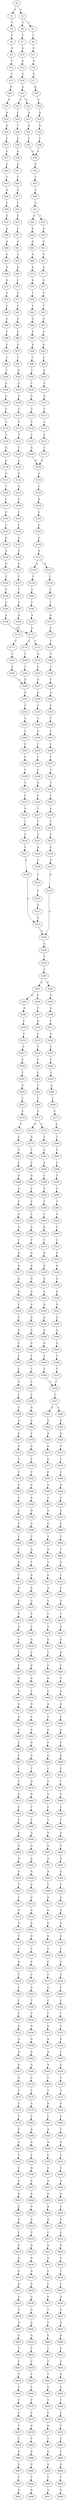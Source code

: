 strict digraph  {
	S0 -> S1 [ label = A ];
	S0 -> S2 [ label = G ];
	S1 -> S3 [ label = C ];
	S2 -> S4 [ label = G ];
	S2 -> S5 [ label = C ];
	S3 -> S6 [ label = T ];
	S4 -> S7 [ label = T ];
	S5 -> S8 [ label = T ];
	S6 -> S9 [ label = A ];
	S7 -> S10 [ label = G ];
	S8 -> S11 [ label = G ];
	S9 -> S12 [ label = T ];
	S10 -> S13 [ label = G ];
	S11 -> S14 [ label = G ];
	S12 -> S15 [ label = T ];
	S13 -> S16 [ label = A ];
	S14 -> S17 [ label = A ];
	S15 -> S18 [ label = G ];
	S16 -> S19 [ label = A ];
	S17 -> S20 [ label = A ];
	S18 -> S21 [ label = G ];
	S19 -> S22 [ label = C ];
	S19 -> S23 [ label = G ];
	S20 -> S24 [ label = G ];
	S21 -> S25 [ label = A ];
	S22 -> S26 [ label = C ];
	S23 -> S27 [ label = A ];
	S24 -> S28 [ label = A ];
	S25 -> S29 [ label = A ];
	S26 -> S30 [ label = T ];
	S27 -> S31 [ label = A ];
	S28 -> S32 [ label = A ];
	S29 -> S33 [ label = C ];
	S30 -> S34 [ label = C ];
	S31 -> S35 [ label = C ];
	S32 -> S36 [ label = C ];
	S33 -> S37 [ label = G ];
	S34 -> S38 [ label = G ];
	S35 -> S39 [ label = G ];
	S36 -> S39 [ label = G ];
	S37 -> S40 [ label = G ];
	S38 -> S41 [ label = G ];
	S39 -> S42 [ label = G ];
	S40 -> S43 [ label = T ];
	S41 -> S44 [ label = C ];
	S42 -> S45 [ label = C ];
	S43 -> S46 [ label = A ];
	S44 -> S47 [ label = A ];
	S45 -> S48 [ label = A ];
	S46 -> S49 [ label = C ];
	S47 -> S50 [ label = C ];
	S48 -> S51 [ label = C ];
	S49 -> S52 [ label = G ];
	S50 -> S53 [ label = G ];
	S51 -> S54 [ label = C ];
	S51 -> S55 [ label = T ];
	S52 -> S56 [ label = A ];
	S53 -> S57 [ label = C ];
	S54 -> S58 [ label = G ];
	S55 -> S59 [ label = G ];
	S56 -> S60 [ label = A ];
	S57 -> S61 [ label = G ];
	S58 -> S62 [ label = G ];
	S59 -> S63 [ label = G ];
	S60 -> S64 [ label = G ];
	S61 -> S65 [ label = C ];
	S62 -> S66 [ label = G ];
	S63 -> S67 [ label = G ];
	S64 -> S68 [ label = A ];
	S65 -> S69 [ label = G ];
	S66 -> S70 [ label = A ];
	S67 -> S71 [ label = A ];
	S68 -> S72 [ label = A ];
	S69 -> S73 [ label = C ];
	S70 -> S74 [ label = A ];
	S71 -> S75 [ label = A ];
	S72 -> S76 [ label = G ];
	S73 -> S77 [ label = G ];
	S74 -> S78 [ label = T ];
	S75 -> S79 [ label = C ];
	S76 -> S80 [ label = T ];
	S77 -> S81 [ label = T ];
	S78 -> S82 [ label = T ];
	S79 -> S83 [ label = T ];
	S80 -> S84 [ label = G ];
	S81 -> S85 [ label = C ];
	S82 -> S86 [ label = G ];
	S83 -> S87 [ label = G ];
	S84 -> S88 [ label = T ];
	S85 -> S89 [ label = G ];
	S86 -> S90 [ label = A ];
	S87 -> S91 [ label = G ];
	S88 -> S92 [ label = C ];
	S89 -> S93 [ label = A ];
	S90 -> S94 [ label = A ];
	S91 -> S95 [ label = A ];
	S92 -> S96 [ label = C ];
	S93 -> S97 [ label = C ];
	S94 -> S98 [ label = C ];
	S95 -> S99 [ label = C ];
	S96 -> S100 [ label = T ];
	S97 -> S101 [ label = G ];
	S98 -> S102 [ label = C ];
	S99 -> S103 [ label = C ];
	S100 -> S104 [ label = G ];
	S101 -> S105 [ label = C ];
	S102 -> S106 [ label = C ];
	S103 -> S107 [ label = C ];
	S104 -> S108 [ label = G ];
	S105 -> S109 [ label = G ];
	S106 -> S110 [ label = G ];
	S107 -> S111 [ label = G ];
	S108 -> S112 [ label = C ];
	S109 -> S113 [ label = C ];
	S110 -> S114 [ label = T ];
	S111 -> S115 [ label = T ];
	S112 -> S116 [ label = C ];
	S113 -> S117 [ label = C ];
	S114 -> S118 [ label = C ];
	S115 -> S119 [ label = C ];
	S116 -> S120 [ label = T ];
	S117 -> S121 [ label = T ];
	S118 -> S122 [ label = T ];
	S119 -> S123 [ label = T ];
	S120 -> S124 [ label = G ];
	S121 -> S125 [ label = C ];
	S122 -> S126 [ label = C ];
	S123 -> S127 [ label = C ];
	S124 -> S128 [ label = G ];
	S125 -> S129 [ label = G ];
	S126 -> S130 [ label = G ];
	S127 -> S130 [ label = G ];
	S128 -> S131 [ label = G ];
	S129 -> S132 [ label = G ];
	S130 -> S133 [ label = G ];
	S131 -> S134 [ label = T ];
	S132 -> S135 [ label = G ];
	S133 -> S136 [ label = C ];
	S134 -> S137 [ label = C ];
	S135 -> S138 [ label = C ];
	S136 -> S139 [ label = A ];
	S137 -> S140 [ label = C ];
	S138 -> S141 [ label = T ];
	S139 -> S142 [ label = C ];
	S140 -> S143 [ label = C ];
	S141 -> S144 [ label = C ];
	S142 -> S145 [ label = C ];
	S143 -> S146 [ label = G ];
	S144 -> S147 [ label = A ];
	S145 -> S148 [ label = G ];
	S146 -> S149 [ label = A ];
	S147 -> S150 [ label = C ];
	S148 -> S151 [ label = A ];
	S149 -> S152 [ label = G ];
	S150 -> S153 [ label = G ];
	S151 -> S154 [ label = G ];
	S151 -> S155 [ label = A ];
	S152 -> S156 [ label = T ];
	S153 -> S157 [ label = T ];
	S154 -> S158 [ label = T ];
	S155 -> S159 [ label = T ];
	S156 -> S160 [ label = C ];
	S157 -> S161 [ label = C ];
	S158 -> S162 [ label = C ];
	S159 -> S163 [ label = G ];
	S160 -> S164 [ label = C ];
	S161 -> S165 [ label = C ];
	S162 -> S166 [ label = C ];
	S163 -> S167 [ label = T ];
	S164 -> S168 [ label = A ];
	S165 -> S169 [ label = A ];
	S166 -> S170 [ label = A ];
	S167 -> S171 [ label = A ];
	S168 -> S172 [ label = G ];
	S169 -> S173 [ label = G ];
	S170 -> S172 [ label = G ];
	S171 -> S174 [ label = G ];
	S172 -> S175 [ label = T ];
	S172 -> S176 [ label = C ];
	S173 -> S177 [ label = C ];
	S174 -> S178 [ label = T ];
	S175 -> S179 [ label = A ];
	S176 -> S180 [ label = T ];
	S177 -> S181 [ label = T ];
	S178 -> S182 [ label = T ];
	S179 -> S183 [ label = G ];
	S180 -> S184 [ label = T ];
	S181 -> S185 [ label = T ];
	S182 -> S186 [ label = T ];
	S183 -> S187 [ label = G ];
	S184 -> S188 [ label = C ];
	S185 -> S188 [ label = C ];
	S186 -> S189 [ label = C ];
	S187 -> S190 [ label = G ];
	S188 -> S191 [ label = A ];
	S189 -> S192 [ label = A ];
	S190 -> S193 [ label = T ];
	S191 -> S194 [ label = C ];
	S192 -> S195 [ label = C ];
	S193 -> S196 [ label = C ];
	S194 -> S197 [ label = G ];
	S195 -> S198 [ label = T ];
	S196 -> S199 [ label = A ];
	S197 -> S200 [ label = C ];
	S198 -> S201 [ label = C ];
	S199 -> S202 [ label = C ];
	S200 -> S203 [ label = C ];
	S201 -> S204 [ label = C ];
	S202 -> S205 [ label = T ];
	S203 -> S206 [ label = C ];
	S204 -> S207 [ label = T ];
	S205 -> S208 [ label = C ];
	S206 -> S209 [ label = T ];
	S207 -> S210 [ label = T ];
	S208 -> S211 [ label = G ];
	S209 -> S212 [ label = T ];
	S210 -> S213 [ label = T ];
	S211 -> S214 [ label = C ];
	S212 -> S215 [ label = C ];
	S213 -> S216 [ label = C ];
	S214 -> S217 [ label = T ];
	S215 -> S218 [ label = A ];
	S216 -> S219 [ label = A ];
	S217 -> S220 [ label = T ];
	S218 -> S221 [ label = T ];
	S219 -> S222 [ label = T ];
	S220 -> S223 [ label = C ];
	S221 -> S224 [ label = C ];
	S222 -> S225 [ label = C ];
	S223 -> S226 [ label = A ];
	S224 -> S227 [ label = C ];
	S225 -> S228 [ label = C ];
	S226 -> S229 [ label = T ];
	S227 -> S230 [ label = A ];
	S228 -> S231 [ label = A ];
	S229 -> S232 [ label = C ];
	S230 -> S233 [ label = G ];
	S231 -> S234 [ label = G ];
	S232 -> S235 [ label = C ];
	S233 -> S236 [ label = A ];
	S234 -> S236 [ label = A ];
	S235 -> S237 [ label = A ];
	S236 -> S238 [ label = A ];
	S237 -> S233 [ label = G ];
	S238 -> S239 [ label = C ];
	S239 -> S240 [ label = C ];
	S240 -> S241 [ label = A ];
	S240 -> S242 [ label = G ];
	S241 -> S243 [ label = G ];
	S241 -> S244 [ label = C ];
	S242 -> S245 [ label = G ];
	S243 -> S246 [ label = A ];
	S244 -> S247 [ label = C ];
	S245 -> S248 [ label = A ];
	S246 -> S249 [ label = C ];
	S247 -> S250 [ label = A ];
	S248 -> S251 [ label = C ];
	S249 -> S252 [ label = T ];
	S250 -> S253 [ label = C ];
	S251 -> S254 [ label = G ];
	S252 -> S255 [ label = C ];
	S253 -> S256 [ label = C ];
	S254 -> S257 [ label = C ];
	S255 -> S258 [ label = C ];
	S256 -> S259 [ label = C ];
	S257 -> S260 [ label = C ];
	S258 -> S261 [ label = C ];
	S259 -> S262 [ label = C ];
	S260 -> S263 [ label = C ];
	S261 -> S264 [ label = A ];
	S262 -> S265 [ label = T ];
	S263 -> S266 [ label = A ];
	S264 -> S267 [ label = T ];
	S265 -> S268 [ label = T ];
	S266 -> S269 [ label = T ];
	S267 -> S270 [ label = C ];
	S268 -> S271 [ label = C ];
	S269 -> S272 [ label = C ];
	S270 -> S273 [ label = T ];
	S271 -> S274 [ label = C ];
	S271 -> S275 [ label = G ];
	S272 -> S276 [ label = G ];
	S273 -> S277 [ label = G ];
	S274 -> S278 [ label = T ];
	S275 -> S279 [ label = A ];
	S276 -> S280 [ label = T ];
	S277 -> S281 [ label = C ];
	S278 -> S282 [ label = G ];
	S279 -> S283 [ label = T ];
	S280 -> S284 [ label = C ];
	S281 -> S285 [ label = C ];
	S282 -> S286 [ label = T ];
	S283 -> S287 [ label = C ];
	S284 -> S288 [ label = C ];
	S285 -> S289 [ label = A ];
	S286 -> S290 [ label = C ];
	S287 -> S291 [ label = G ];
	S288 -> S292 [ label = T ];
	S289 -> S293 [ label = G ];
	S290 -> S294 [ label = C ];
	S291 -> S295 [ label = T ];
	S292 -> S296 [ label = C ];
	S293 -> S297 [ label = T ];
	S294 -> S298 [ label = T ];
	S295 -> S299 [ label = T ];
	S296 -> S300 [ label = T ];
	S297 -> S301 [ label = C ];
	S298 -> S302 [ label = T ];
	S299 -> S303 [ label = T ];
	S300 -> S304 [ label = T ];
	S301 -> S305 [ label = G ];
	S302 -> S306 [ label = G ];
	S303 -> S307 [ label = G ];
	S304 -> S308 [ label = C ];
	S305 -> S309 [ label = T ];
	S306 -> S310 [ label = T ];
	S307 -> S311 [ label = T ];
	S308 -> S312 [ label = T ];
	S309 -> S313 [ label = A ];
	S310 -> S314 [ label = A ];
	S311 -> S315 [ label = A ];
	S312 -> S316 [ label = C ];
	S313 -> S317 [ label = A ];
	S314 -> S318 [ label = G ];
	S315 -> S319 [ label = G ];
	S316 -> S320 [ label = G ];
	S317 -> S321 [ label = G ];
	S318 -> S322 [ label = G ];
	S319 -> S323 [ label = G ];
	S320 -> S324 [ label = G ];
	S321 -> S325 [ label = A ];
	S322 -> S326 [ label = A ];
	S323 -> S327 [ label = A ];
	S324 -> S328 [ label = A ];
	S325 -> S329 [ label = C ];
	S326 -> S330 [ label = G ];
	S327 -> S331 [ label = A ];
	S328 -> S332 [ label = G ];
	S329 -> S333 [ label = G ];
	S330 -> S334 [ label = A ];
	S331 -> S335 [ label = A ];
	S332 -> S336 [ label = A ];
	S333 -> S337 [ label = G ];
	S334 -> S338 [ label = G ];
	S335 -> S339 [ label = G ];
	S336 -> S340 [ label = G ];
	S337 -> S341 [ label = C ];
	S338 -> S342 [ label = G ];
	S339 -> S343 [ label = G ];
	S340 -> S344 [ label = G ];
	S341 -> S345 [ label = T ];
	S342 -> S346 [ label = T ];
	S343 -> S347 [ label = T ];
	S344 -> S348 [ label = T ];
	S345 -> S349 [ label = C ];
	S346 -> S350 [ label = C ];
	S347 -> S351 [ label = C ];
	S348 -> S352 [ label = C ];
	S349 -> S353 [ label = T ];
	S350 -> S354 [ label = C ];
	S351 -> S355 [ label = C ];
	S352 -> S354 [ label = C ];
	S353 -> S356 [ label = C ];
	S354 -> S357 [ label = C ];
	S355 -> S358 [ label = C ];
	S356 -> S359 [ label = G ];
	S357 -> S360 [ label = A ];
	S357 -> S361 [ label = G ];
	S358 -> S362 [ label = G ];
	S359 -> S363 [ label = A ];
	S360 -> S364 [ label = G ];
	S361 -> S365 [ label = G ];
	S362 -> S366 [ label = A ];
	S363 -> S367 [ label = A ];
	S364 -> S368 [ label = A ];
	S365 -> S369 [ label = A ];
	S366 -> S370 [ label = A ];
	S367 -> S371 [ label = G ];
	S368 -> S372 [ label = G ];
	S369 -> S373 [ label = G ];
	S370 -> S374 [ label = G ];
	S371 -> S375 [ label = T ];
	S372 -> S376 [ label = C ];
	S373 -> S377 [ label = G ];
	S374 -> S378 [ label = T ];
	S375 -> S379 [ label = C ];
	S376 -> S380 [ label = C ];
	S377 -> S381 [ label = C ];
	S378 -> S382 [ label = C ];
	S379 -> S383 [ label = G ];
	S380 -> S384 [ label = A ];
	S381 -> S385 [ label = G ];
	S382 -> S386 [ label = G ];
	S383 -> S387 [ label = C ];
	S384 -> S388 [ label = C ];
	S385 -> S389 [ label = T ];
	S386 -> S390 [ label = A ];
	S387 -> S391 [ label = G ];
	S388 -> S392 [ label = G ];
	S389 -> S393 [ label = G ];
	S390 -> S394 [ label = G ];
	S391 -> S395 [ label = G ];
	S392 -> S396 [ label = G ];
	S393 -> S397 [ label = G ];
	S394 -> S398 [ label = G ];
	S395 -> S399 [ label = C ];
	S396 -> S400 [ label = T ];
	S397 -> S401 [ label = T ];
	S398 -> S402 [ label = T ];
	S399 -> S403 [ label = T ];
	S400 -> S404 [ label = T ];
	S401 -> S405 [ label = A ];
	S402 -> S406 [ label = A ];
	S403 -> S407 [ label = A ];
	S404 -> S408 [ label = A ];
	S405 -> S409 [ label = T ];
	S406 -> S410 [ label = T ];
	S407 -> S411 [ label = T ];
	S408 -> S412 [ label = C ];
	S409 -> S413 [ label = G ];
	S410 -> S414 [ label = A ];
	S411 -> S415 [ label = A ];
	S412 -> S416 [ label = T ];
	S413 -> S417 [ label = A ];
	S414 -> S418 [ label = A ];
	S415 -> S419 [ label = G ];
	S416 -> S420 [ label = G ];
	S417 -> S421 [ label = G ];
	S418 -> S422 [ label = G ];
	S419 -> S423 [ label = T ];
	S420 -> S424 [ label = C ];
	S421 -> S425 [ label = C ];
	S422 -> S426 [ label = T ];
	S423 -> S427 [ label = A ];
	S424 -> S428 [ label = A ];
	S425 -> S429 [ label = G ];
	S426 -> S430 [ label = C ];
	S427 -> S431 [ label = G ];
	S428 -> S432 [ label = G ];
	S429 -> S433 [ label = G ];
	S430 -> S434 [ label = G ];
	S431 -> S435 [ label = C ];
	S432 -> S436 [ label = A ];
	S433 -> S437 [ label = T ];
	S434 -> S438 [ label = T ];
	S435 -> S439 [ label = C ];
	S436 -> S440 [ label = C ];
	S437 -> S441 [ label = C ];
	S438 -> S442 [ label = G ];
	S439 -> S443 [ label = G ];
	S440 -> S444 [ label = G ];
	S441 -> S445 [ label = G ];
	S442 -> S446 [ label = G ];
	S443 -> S447 [ label = A ];
	S444 -> S448 [ label = G ];
	S445 -> S449 [ label = C ];
	S446 -> S450 [ label = T ];
	S447 -> S451 [ label = A ];
	S448 -> S452 [ label = A ];
	S449 -> S453 [ label = A ];
	S450 -> S454 [ label = A ];
	S451 -> S455 [ label = A ];
	S452 -> S456 [ label = C ];
	S453 -> S457 [ label = C ];
	S454 -> S458 [ label = C ];
	S455 -> S459 [ label = C ];
	S456 -> S460 [ label = A ];
	S457 -> S461 [ label = G ];
	S458 -> S462 [ label = C ];
	S459 -> S463 [ label = C ];
	S460 -> S464 [ label = C ];
	S461 -> S465 [ label = C ];
	S462 -> S466 [ label = G ];
	S463 -> S467 [ label = C ];
	S464 -> S468 [ label = A ];
	S465 -> S469 [ label = G ];
	S466 -> S470 [ label = G ];
	S467 -> S471 [ label = C ];
	S468 -> S472 [ label = C ];
	S469 -> S473 [ label = C ];
	S470 -> S474 [ label = T ];
	S471 -> S475 [ label = G ];
	S472 -> S476 [ label = C ];
	S473 -> S477 [ label = G ];
	S474 -> S478 [ label = G ];
	S475 -> S479 [ label = A ];
	S476 -> S480 [ label = T ];
	S477 -> S481 [ label = G ];
	S478 -> S482 [ label = G ];
	S479 -> S483 [ label = C ];
	S480 -> S484 [ label = C ];
	S481 -> S485 [ label = C ];
	S482 -> S486 [ label = T ];
	S483 -> S487 [ label = T ];
	S484 -> S488 [ label = T ];
	S485 -> S489 [ label = T ];
	S486 -> S490 [ label = T ];
	S487 -> S491 [ label = A ];
	S488 -> S492 [ label = A ];
	S489 -> S493 [ label = G ];
	S490 -> S494 [ label = A ];
	S491 -> S495 [ label = G ];
	S492 -> S496 [ label = G ];
	S493 -> S497 [ label = G ];
	S494 -> S498 [ label = G ];
	S495 -> S499 [ label = A ];
	S496 -> S500 [ label = A ];
	S497 -> S501 [ label = A ];
	S498 -> S502 [ label = A ];
	S499 -> S503 [ label = A ];
	S500 -> S504 [ label = A ];
	S501 -> S505 [ label = A ];
	S502 -> S506 [ label = A ];
	S503 -> S507 [ label = T ];
	S504 -> S508 [ label = C ];
	S505 -> S509 [ label = T ];
	S506 -> S510 [ label = G ];
	S507 -> S511 [ label = C ];
	S508 -> S512 [ label = G ];
	S509 -> S513 [ label = G ];
	S510 -> S514 [ label = G ];
	S511 -> S515 [ label = G ];
	S512 -> S516 [ label = A ];
	S513 -> S517 [ label = G ];
	S514 -> S518 [ label = G ];
	S515 -> S519 [ label = G ];
	S516 -> S520 [ label = G ];
	S517 -> S521 [ label = G ];
	S518 -> S522 [ label = G ];
	S519 -> S523 [ label = G ];
	S520 -> S524 [ label = G ];
	S521 -> S525 [ label = G ];
	S522 -> S526 [ label = G ];
	S523 -> S527 [ label = T ];
	S524 -> S528 [ label = T ];
	S525 -> S529 [ label = T ];
	S526 -> S530 [ label = T ];
	S527 -> S531 [ label = A ];
	S528 -> S532 [ label = G ];
	S529 -> S533 [ label = C ];
	S530 -> S534 [ label = C ];
	S531 -> S535 [ label = T ];
	S532 -> S536 [ label = T ];
	S533 -> S537 [ label = C ];
	S534 -> S538 [ label = C ];
	S535 -> S539 [ label = C ];
	S536 -> S540 [ label = C ];
	S537 -> S541 [ label = G ];
	S538 -> S542 [ label = G ];
	S539 -> S543 [ label = C ];
	S540 -> S544 [ label = C ];
	S541 -> S545 [ label = C ];
	S542 -> S546 [ label = T ];
	S543 -> S547 [ label = C ];
	S544 -> S548 [ label = C ];
	S545 -> S549 [ label = C ];
	S546 -> S550 [ label = C ];
	S547 -> S551 [ label = G ];
	S548 -> S552 [ label = T ];
	S549 -> S553 [ label = G ];
	S550 -> S554 [ label = G ];
	S551 -> S555 [ label = A ];
	S552 -> S556 [ label = G ];
	S553 -> S557 [ label = G ];
	S554 -> S558 [ label = G ];
	S555 -> S559 [ label = A ];
	S556 -> S560 [ label = T ];
	S557 -> S561 [ label = A ];
	S558 -> S562 [ label = A ];
	S559 -> S563 [ label = A ];
	S560 -> S564 [ label = C ];
	S561 -> S565 [ label = A ];
	S562 -> S566 [ label = A ];
	S563 -> S567 [ label = G ];
	S564 -> S568 [ label = C ];
	S565 -> S569 [ label = C ];
	S566 -> S570 [ label = C ];
	S567 -> S571 [ label = T ];
	S568 -> S572 [ label = T ];
	S569 -> S573 [ label = T ];
	S570 -> S574 [ label = T ];
	S571 -> S575 [ label = G ];
	S572 -> S576 [ label = A ];
	S573 -> S577 [ label = G ];
	S574 -> S578 [ label = A ];
	S575 -> S579 [ label = T ];
	S576 -> S580 [ label = C ];
	S577 -> S581 [ label = C ];
	S578 -> S582 [ label = C ];
	S579 -> S583 [ label = C ];
	S580 -> S584 [ label = T ];
	S581 -> S585 [ label = A ];
	S582 -> S586 [ label = A ];
	S583 -> S587 [ label = G ];
	S584 -> S588 [ label = A ];
	S585 -> S589 [ label = A ];
	S586 -> S590 [ label = A ];
	S587 -> S591 [ label = T ];
	S588 -> S592 [ label = C ];
	S589 -> S593 [ label = C ];
	S590 -> S594 [ label = C ];
	S591 -> S595 [ label = C ];
	S592 -> S596 [ label = C ];
	S593 -> S597 [ label = C ];
	S594 -> S598 [ label = G ];
	S595 -> S599 [ label = G ];
	S596 -> S600 [ label = A ];
	S597 -> S601 [ label = A ];
	S598 -> S602 [ label = A ];
	S599 -> S603 [ label = G ];
	S600 -> S604 [ label = G ];
	S601 -> S605 [ label = G ];
	S602 -> S606 [ label = A ];
	S603 -> S607 [ label = A ];
	S604 -> S608 [ label = G ];
	S605 -> S609 [ label = A ];
	S606 -> S610 [ label = A ];
	S607 -> S611 [ label = A ];
	S608 -> S612 [ label = A ];
	S609 -> S613 [ label = A ];
	S610 -> S614 [ label = A ];
	S611 -> S615 [ label = C ];
	S612 -> S616 [ label = G ];
	S613 -> S617 [ label = C ];
	S614 -> S618 [ label = C ];
	S615 -> S619 [ label = A ];
	S616 -> S620 [ label = A ];
	S617 -> S621 [ label = A ];
	S618 -> S622 [ label = A ];
	S619 -> S623 [ label = G ];
	S620 -> S624 [ label = G ];
	S621 -> S625 [ label = G ];
	S622 -> S626 [ label = G ];
	S623 -> S627 [ label = G ];
	S624 -> S628 [ label = T ];
	S625 -> S629 [ label = C ];
	S626 -> S630 [ label = A ];
	S627 -> S631 [ label = A ];
	S628 -> S632 [ label = C ];
	S629 -> S633 [ label = C ];
	S630 -> S634 [ label = A ];
	S631 -> S635 [ label = A ];
	S632 -> S636 [ label = A ];
	S633 -> S637 [ label = G ];
	S634 -> S638 [ label = G ];
	S635 -> S639 [ label = T ];
	S636 -> S640 [ label = G ];
	S637 -> S641 [ label = T ];
	S638 -> S642 [ label = G ];
	S639 -> S643 [ label = A ];
	S640 -> S644 [ label = G ];
	S641 -> S645 [ label = C ];
	S642 -> S646 [ label = G ];
	S643 -> S647 [ label = G ];
	S644 -> S648 [ label = A ];
	S645 -> S649 [ label = C ];
	S646 -> S650 [ label = G ];
	S647 -> S651 [ label = T ];
	S648 -> S652 [ label = C ];
	S649 -> S653 [ label = T ];
	S650 -> S654 [ label = T ];
	S651 -> S655 [ label = C ];
	S652 -> S656 [ label = C ];
	S653 -> S657 [ label = C ];
	S654 -> S658 [ label = C ];
	S655 -> S659 [ label = T ];
	S656 -> S660 [ label = A ];
	S657 -> S661 [ label = T ];
	S658 -> S662 [ label = T ];
	S659 -> S663 [ label = C ];
	S660 -> S664 [ label = G ];
	S661 -> S665 [ label = G ];
	S662 -> S666 [ label = C ];
	S663 -> S667 [ label = T ];
	S664 -> S668 [ label = T ];
	S665 -> S669 [ label = T ];
	S666 -> S670 [ label = T ];
	S667 -> S671 [ label = C ];
	S668 -> S672 [ label = C ];
	S669 -> S673 [ label = C ];
	S670 -> S674 [ label = C ];
	S671 -> S675 [ label = T ];
	S672 -> S676 [ label = T ];
	S673 -> S677 [ label = G ];
	S674 -> S678 [ label = G ];
	S675 -> S679 [ label = G ];
	S676 -> S680 [ label = C ];
	S677 -> S681 [ label = T ];
	S678 -> S682 [ label = T ];
	S679 -> S683 [ label = A ];
	S680 -> S684 [ label = T ];
	S681 -> S685 [ label = G ];
	S682 -> S686 [ label = G ];
	S683 -> S687 [ label = G ];
	S684 -> S688 [ label = G ];
	S685 -> S689 [ label = G ];
	S686 -> S690 [ label = G ];
	S687 -> S691 [ label = T ];
	S688 -> S692 [ label = T ];
	S689 -> S693 [ label = T ];
	S690 -> S694 [ label = T ];
	S691 -> S695 [ label = A ];
	S692 -> S696 [ label = A ];
	S693 -> S697 [ label = A ];
	S694 -> S698 [ label = A ];
}
